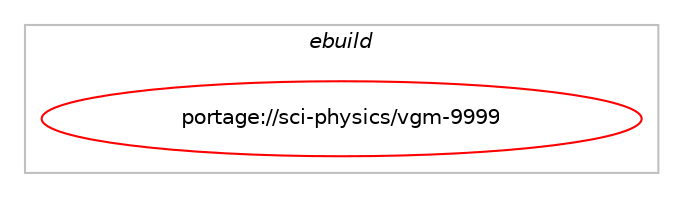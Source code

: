 digraph prolog {

# *************
# Graph options
# *************

newrank=true;
concentrate=true;
compound=true;
graph [rankdir=LR,fontname=Helvetica,fontsize=10,ranksep=1.5];#, ranksep=2.5, nodesep=0.2];
edge  [arrowhead=vee];
node  [fontname=Helvetica,fontsize=10];

# **********
# The ebuild
# **********

subgraph cluster_leftcol {
color=gray;
label=<<i>ebuild</i>>;
id [label="portage://sci-physics/vgm-9999", color=red, width=4, href="../sci-physics/vgm-9999.svg"];
}

# ****************
# The dependencies
# ****************

subgraph cluster_midcol {
color=gray;
label=<<i>dependencies</i>>;
subgraph cluster_compile {
fillcolor="#eeeeee";
style=filled;
label=<<i>compile</i>>;
# *** BEGIN UNKNOWN DEPENDENCY TYPE (TODO) ***
# id -> equal(use_conditional_group(positive,geant4,portage://sci-physics/vgm-9999,[package_dependency(portage://sci-physics/vgm-9999,install,no,sci-physics,geant,none,[,,],any_same_slot,[])]))
# *** END UNKNOWN DEPENDENCY TYPE (TODO) ***

# *** BEGIN UNKNOWN DEPENDENCY TYPE (TODO) ***
# id -> equal(use_conditional_group(positive,root,portage://sci-physics/vgm-9999,[package_dependency(portage://sci-physics/vgm-9999,install,no,sci-physics,root,none,[,,],any_same_slot,[])]))
# *** END UNKNOWN DEPENDENCY TYPE (TODO) ***

# *** BEGIN UNKNOWN DEPENDENCY TYPE (TODO) ***
# id -> equal(use_conditional_group(positive,test,portage://sci-physics/vgm-9999,[package_dependency(portage://sci-physics/vgm-9999,install,no,sci-physics,geant,none,[,,],any_same_slot,[use(enable(gdml),none)]),package_dependency(portage://sci-physics/vgm-9999,install,no,sci-physics,geant4_vmc,none,[,,],[],[use(enable(g4root),none)])]))
# *** END UNKNOWN DEPENDENCY TYPE (TODO) ***

# *** BEGIN UNKNOWN DEPENDENCY TYPE (TODO) ***
# id -> equal(package_dependency(portage://sci-physics/vgm-9999,install,no,sci-physics,clhep,none,[,,],any_same_slot,[]))
# *** END UNKNOWN DEPENDENCY TYPE (TODO) ***

}
subgraph cluster_compileandrun {
fillcolor="#eeeeee";
style=filled;
label=<<i>compile and run</i>>;
}
subgraph cluster_run {
fillcolor="#eeeeee";
style=filled;
label=<<i>run</i>>;
# *** BEGIN UNKNOWN DEPENDENCY TYPE (TODO) ***
# id -> equal(use_conditional_group(positive,geant4,portage://sci-physics/vgm-9999,[package_dependency(portage://sci-physics/vgm-9999,run,no,sci-physics,geant,none,[,,],any_same_slot,[])]))
# *** END UNKNOWN DEPENDENCY TYPE (TODO) ***

# *** BEGIN UNKNOWN DEPENDENCY TYPE (TODO) ***
# id -> equal(use_conditional_group(positive,root,portage://sci-physics/vgm-9999,[package_dependency(portage://sci-physics/vgm-9999,run,no,sci-physics,root,none,[,,],any_same_slot,[])]))
# *** END UNKNOWN DEPENDENCY TYPE (TODO) ***

# *** BEGIN UNKNOWN DEPENDENCY TYPE (TODO) ***
# id -> equal(package_dependency(portage://sci-physics/vgm-9999,run,no,sci-physics,clhep,none,[,,],any_same_slot,[]))
# *** END UNKNOWN DEPENDENCY TYPE (TODO) ***

}
}

# **************
# The candidates
# **************

subgraph cluster_choices {
rank=same;
color=gray;
label=<<i>candidates</i>>;

}

}

